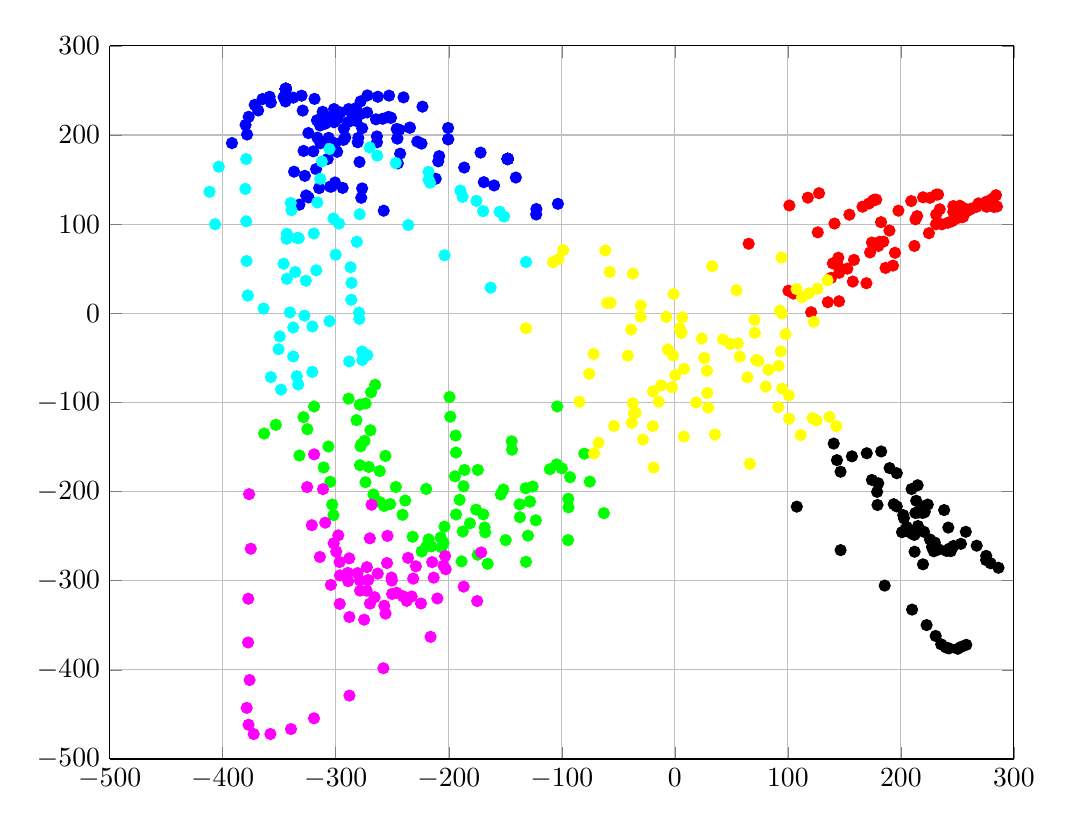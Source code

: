 % This file was created by matlab2tikz.
% Minimal pgfplots version: 1.3
%
%The latest updates can be retrieved from
%  http://www.mathworks.com/matlabcentral/fileexchange/22022-matlab2tikz
%where you can also make suggestions and rate matlab2tikz.
%
\definecolor{mycolor1}{rgb}{1.0,0.0,1.0}%
\definecolor{mycolor2}{rgb}{1.0,1.0,0.0}%
\definecolor{mycolor3}{rgb}{0.0,1.0,1.0}%
%
\begin{tikzpicture}

\begin{axis}[%
width=4.521in,
height=3.566in,
at={(0.758in,0.481in)},
scale only axis,
separate axis lines,
every outer x axis line/.append style={black},
every x tick label/.append style={font=\color{black}},
xmin=-500,
xmax=300,
xmajorgrids,
every outer y axis line/.append style={black},
every y tick label/.append style={font=\color{black}},
ymin=-500,
ymax=300,
ymajorgrids
]
\addplot [color=blue,only marks,mark=*,mark options={solid},forget plot]
  table[row sep=crcr]{%
-300.345	190.46\\
-293.159	194.464\\
-280.59	191.787\\
-378.478	200.453\\
-377.031	220.352\\
-371.704	233.733\\
-364.827	240.259\\
-358.517	242.861\\
-344.438	237.597\\
-329.24	227.334\\
-312.059	214.556\\
-291.641	197.083\\
-391.83	190.861\\
-379.787	211.236\\
-368.652	227.451\\
-357.42	236.415\\
-346.189	242.333\\
-337.561	241.847\\
-330.237	244.041\\
-318.78	240.472\\
-301.512	229.038\\
-281.998	215.806\\
-263.591	198.382\\
-243.048	179.003\\
-336.905	158.803\\
-328.475	182.098\\
-324.232	202.144\\
-316.64	216.464\\
-306.136	217.053\\
-298.328	218.426\\
-288.95	214.549\\
-276.665	207.546\\
-263.55	191.77\\
-245.106	168.125\\
-211.556	150.843\\
-300.655	146.669\\
-298.774	181.113\\
-292.822	207.053\\
-285.052	226.817\\
-278.001	237.679\\
-271.963	244.357\\
-262.773	242.844\\
-252.815	244.098\\
-240.066	242.147\\
-223.266	231.757\\
-200.596	207.83\\
-171.875	180.175\\
-140.649	152.233\\
-103.423	122.734\\
-304.997	142.024\\
-307.12	173.045\\
-306.25	196.765\\
-301.584	214.233\\
-296.859	225.296\\
-288.65	229.006\\
-282.218	230.064\\
-272.262	225.248\\
-258.489	218.148\\
-243.765	205.895\\
-224.118	190.279\\
-208.507	176.258\\
-186.363	163.458\\
-159.895	143.353\\
-122.657	110.777\\
-326.195	132.145\\
-314.723	140.311\\
-303.607	142.117\\
-293.887	140.619\\
-277.43	129.493\\
-257.562	115.011\\
-332.174	121.792\\
-327.334	154.133\\
-319.841	181.597\\
-316.273	196.989\\
-309.318	212.608\\
-304.039	220.654\\
-295.747	225.172\\
-286.069	224.848\\
-278.084	223.386\\
-264.459	217.525\\
-246.089	206.718\\
-227.874	192.568\\
-209.312	170.393\\
-169.014	147.032\\
-122.476	116.885\\
-324.082	129.893\\
-317.42	161.681\\
-313.586	190.648\\
-313.878	210.61\\
-311.605	225.953\\
-344.183	251.681\\
-344.183	251.681\\
-344.183	251.681\\
-344.183	251.681\\
-344.183	251.681\\
-344.183	251.681\\
-344.183	251.681\\
-344.183	251.681\\
-344.183	251.681\\
-344.183	251.681\\
-344.183	251.681\\
-344.183	251.681\\
-344.183	251.681\\
-344.183	251.681\\
-344.183	251.681\\
-344.183	251.681\\
-344.183	251.681\\
-344.183	251.681\\
-344.183	251.681\\
-344.183	251.681\\
-344.183	251.681\\
-344.183	251.681\\
-344.183	251.681\\
-344.183	251.681\\
-344.183	251.681\\
-276.647	140.049\\
-278.952	169.616\\
-280.033	196.698\\
-245.509	196.031\\
-245.509	196.031\\
-253.509	220.019\\
-253.509	220.019\\
-251.239	219.304\\
-251.239	219.304\\
-234.427	208.203\\
-234.427	208.203\\
-200.564	195.122\\
-200.564	195.122\\
-147.882	173.106\\
-147.882	173.106\\
-147.882	173.106\\
-147.882	173.106\\
-147.882	173.106\\
-147.882	173.106\\
-147.882	173.106\\
-147.882	173.106\\
-147.882	173.106\\
-147.882	173.106\\
-147.882	173.106\\
-147.882	173.106\\
-147.882	173.106\\
-147.882	173.106\\
-147.882	173.106\\
-147.882	173.106\\
-147.882	173.106\\
-147.882	173.106\\
-147.882	173.106\\
};
\addplot [color=black,only marks,mark=*,mark options={solid},forget plot]
  table[row sep=crcr]{%
169.812	-157.057\\
196.405	-179.412\\
209.505	-197.196\\
213.565	-210.377\\
218.362	-216.776\\
219.949	-220.884\\
220.206	-222.292\\
221.126	-222.632\\
220.408	-223.57\\
218.846	-223.841\\
215.753	-223.487\\
214.678	-223.363\\
212.827	-224.024\\
156.688	-160.524\\
179.99	-190.734\\
193.696	-214.195\\
202.689	-229.877\\
205.195	-239.755\\
207.613	-245.611\\
210.745	-247.985\\
211.987	-248.561\\
212.357	-247.203\\
211.983	-245.497\\
146.645	-177.804\\
179.336	-215.065\\
201.021	-245.558\\
212.155	-267.508\\
219.559	-281.633\\
143.453	-164.785\\
178.977	-200.35\\
202.115	-226.489\\
220.452	-245.21\\
230.024	-257.263\\
233.505	-264.912\\
240.059	-266.358\\
241.253	-266.36\\
244.204	-266.838\\
243.05	-263.973\\
246.58	-261.059\\
140.578	-146.224\\
174.378	-186.994\\
196.412	-216.755\\
215.151	-238.675\\
225.773	-253.787\\
227.534	-262.257\\
229.163	-267.036\\
182.585	-155.066\\
214.825	-192.946\\
238.279	-220.797\\
257.444	-245.157\\
267.099	-260.738\\
275.503	-272.168\\
279.433	-280.469\\
107.925	-216.955\\
146.689	-265.704\\
185.685	-305.5\\
209.913	-332.433\\
222.772	-349.793\\
230.78	-361.99\\
235.647	-371.404\\
239.863	-374.883\\
242.503	-375.961\\
250.237	-376.395\\
253.397	-374.216\\
257.873	-371.964\\
190.038	-173.712\\
223.812	-214.651\\
241.988	-240.429\\
253.14	-258.641\\
275.389	-276.873\\
286.371	-285.512\\
};
\addplot [color=red,only marks,mark=*,mark options={solid},forget plot]
  table[row sep=crcr]{%
152.652	50.054\\
145.44	45.397\\
184.521	80.321\\
181.269	80.148\\
180.121	75.493\\
172.764	68.209\\
158.522	59.838\\
138.319	39.729\\
178.185	127.415\\
176.674	127.41\\
175.351	126.234\\
171.76	123.047\\
166.066	119.491\\
154.461	110.562\\
141.297	100.588\\
126.468	90.731\\
232.945	133.206\\
231.324	133.04\\
225.738	129.508\\
219.661	130.053\\
209.166	125.829\\
197.846	115.04\\
182.42	102.175\\
144.691	62.268\\
254.962	108.368\\
254.094	107.629\\
255.153	108.504\\
253.51	108.367\\
249.987	106.709\\
245.336	103.273\\
241.688	101.53\\
236.216	99.744\\
224.826	89.817\\
211.978	75.517\\
186.431	50.829\\
135.373	12.4\\
284.209	132.399\\
281.745	128.931\\
280.082	127.39\\
275.76	125.195\\
268.694	123.216\\
258.292	114.424\\
248.826	108.545\\
231.076	99.866\\
194.792	67.807\\
157.447	35.51\\
120.625	1.085\\
193.034	53.442\\
169.512	33.665\\
145.319	13.421\\
284.989	119.735\\
282.404	119.205\\
275.745	119.473\\
266.943	119.418\\
262.065	117.188\\
261.001	116.344\\
253.969	115.785\\
246.345	113.76\\
231.208	110.723\\
212.908	105.358\\
174.385	79.308\\
139.829	55.97\\
100.498	25.252\\
255.531	118.0\\
252.098	120.628\\
246.388	120.173\\
234.422	116.653\\
214.396	108.978\\
189.873	92.773\\
144.745	52.267\\
104.968	22.009\\
127.59	134.667\\
117.69	129.674\\
101.35	120.909\\
65.339	77.949\\
};
\addplot [color=green,only marks,mark=*,mark options={solid},forget plot]
  table[row sep=crcr]{%
-128.238	-211.3\\
-128.238	-211.3\\
-270.779	-172.48\\
-274.482	-143.113\\
-273.603	-101.213\\
-125.762	-194.399\\
-137.098	-228.83\\
-168.265	-240.299\\
-353.035	-125.204\\
-144.043	-153.139\\
-151.732	-197.849\\
-169.464	-225.655\\
-187.634	-244.859\\
-204.63	-257.579\\
-215.359	-261.518\\
-219.722	-261.248\\
-217.829	-253.631\\
-203.82	-239.389\\
-193.549	-225.765\\
-190.397	-209.309\\
-186.932	-194.018\\
-186.095	-175.846\\
-193.585	-156.256\\
-193.945	-137.234\\
-198.643	-116.022\\
-199.341	-93.963\\
-99.912	-174.018\\
-137.397	-214.322\\
-167.809	-245.71\\
-332.169	-159.553\\
-328.551	-116.554\\
-92.646	-183.927\\
-94.079	-217.75\\
-129.914	-249.483\\
-165.615	-281.06\\
-257.294	-216.156\\
-261.076	-177.004\\
-278.038	-149.311\\
-278.816	-102.605\\
-75.235	-188.865\\
-94.275	-208.068\\
-123.001	-232.311\\
-149.661	-254.5\\
-174.438	-270.895\\
-188.689	-278.346\\
-223.946	-267.262\\
-231.938	-250.762\\
-240.896	-226.1\\
-246.803	-194.911\\
-256.06	-160.004\\
-269.348	-131.256\\
-268.778	-88.696\\
-62.788	-224.227\\
-94.445	-254.491\\
-131.715	-278.867\\
-363.359	-134.962\\
-80.15	-157.5\\
-110.558	-174.914\\
-153.997	-203.311\\
-181.292	-235.646\\
-206.358	-262.677\\
-303.167	-214.582\\
-310.721	-172.979\\
-325.095	-130.037\\
-104.522	-169.519\\
-131.994	-196.324\\
-175.785	-220.314\\
-207.151	-251.555\\
-302.07	-226.463\\
-304.889	-189.028\\
-306.462	-149.5\\
-319.186	-104.611\\
-104.019	-104.566\\
-144.33	-143.642\\
-174.295	-175.81\\
-194.561	-182.958\\
-219.976	-197.126\\
-238.517	-210.108\\
-251.877	-214.045\\
-260.921	-211.826\\
-266.67	-203.276\\
-273.693	-189.559\\
-278.589	-170.39\\
-277.374	-146.981\\
-281.652	-119.944\\
-288.641	-95.805\\
-265.135	-80.29\\
};
\addplot [color=mycolor1,only marks,mark=*,mark options={solid},forget plot]
  table[row sep=crcr]{%
-171.329	-268.308\\
-213.352	-296.581\\
-240.74	-317.388\\
-257.049	-328.077\\
-269.709	-325.717\\
-272.632	-311.224\\
-272.458	-284.803\\
-269.841	-252.52\\
-268.304	-214.795\\
-203.251	-272.359\\
-231.462	-297.688\\
-250.189	-314.856\\
-265.612	-318.513\\
-278.492	-311.166\\
-289.347	-291.296\\
-299.583	-267.388\\
-309.331	-234.927\\
-311.312	-197.303\\
-319.142	-158.285\\
-202.713	-287.18\\
-232.862	-317.722\\
-255.953	-336.947\\
-274.881	-343.776\\
-287.948	-340.779\\
-296.435	-326.056\\
-304.3	-304.723\\
-314.02	-273.402\\
-321.206	-237.751\\
-325.34	-194.992\\
-186.821	-306.674\\
-210.108	-319.977\\
-224.618	-325.554\\
-237.187	-322.648\\
-246.237	-313.571\\
-250.326	-299.9\\
-254.65	-280.219\\
-254.271	-249.744\\
-204.629	-283.108\\
-214.704	-279.207\\
-174.87	-322.884\\
-216.107	-363.005\\
-257.841	-398.222\\
-287.92	-428.889\\
-319.248	-454.367\\
-339.634	-466.451\\
-357.821	-471.965\\
-372.607	-472.028\\
-377.157	-461.626\\
-378.807	-442.69\\
-376.247	-411.421\\
-377.547	-369.333\\
-377.387	-320.257\\
-375.182	-264.126\\
-376.679	-202.952\\
-229.064	-283.885\\
-250.661	-296.492\\
-271.256	-299.18\\
-280.684	-291.548\\
-288.077	-274.945\\
-297.761	-249.162\\
-236.056	-274.407\\
-262.836	-292.043\\
-278.598	-299.695\\
-288.996	-300.515\\
-296.25	-294.037\\
-296.592	-279.073\\
-301.856	-258.039\\
};
\addplot [color=mycolor2,only marks,mark=*,mark options={solid},forget plot]
  table[row sep=crcr]{%
135.14	37.057\\
126.28	27.554\\
112.626	17.924\\
94.903	-0.287\\
70.798	-21.975\\
28.417	-64.533\\
-14.268	-99.168\\
-38.026	-123.043\\
-71.565	-157.205\\
-98.792	70.845\\
-30.093	8.752\\
23.865	-28.33\\
82.768	-63.381\\
100.946	-92.123\\
142.933	-126.734\\
118.577	22.378\\
93.021	2.937\\
55.799	-33.766\\
-2.475	-82.943\\
-34.621	-111.65\\
-67.428	-145.21\\
-107.744	57.234\\
-56.943	11.664\\
-1.554	-47.418\\
80.524	-82.223\\
121.951	-117.743\\
94.481	62.598\\
54.541	25.757\\
4.435	-16.96\\
-41.614	-47.57\\
-84.443	-99.246\\
-102.896	60.803\\
-30.215	-3.64\\
26.125	-50.144\\
26.125	-50.144\\
111.339	-136.588\\
107.68	27.132\\
70.467	-7.351\\
8.1	-62.294\\
-37.135	-100.917\\
-59.88	11.336\\
-6.156	-40.743\\
-6.156	-40.743\\
101.059	-118.277\\
97.902	-23.509\\
28.704	-89.458\\
-19.461	-126.678\\
-61.479	70.419\\
6.576	-4.578\\
73.986	-53.486\\
91.557	-105.337\\
71.928	-52.625\\
18.958	-100.157\\
-28.18	-141.622\\
-57.648	46.308\\
-7.559	-4.075\\
57.457	-48.611\\
94.96	-84.54\\
125.302	-120.228\\
122.937	-9.417\\
93.777	-42.839\\
64.225	-71.893\\
29.571	-105.832\\
7.87	-138.379\\
-18.784	-173.095\\
-131.579	-16.845\\
-71.911	-45.614\\
-19.319	-87.616\\
35.538	-136.068\\
66.436	-168.885\\
42.563	-29.412\\
0.385	-69.366\\
-36.256	-112.495\\
-37.048	44.471\\
5.934	-22.106\\
91.883	-58.998\\
136.831	-116.303\\
49.22	-34.369\\
-12.002	-80.919\\
-53.813	-126.412\\
33.089	52.745\\
-1.09	21.457\\
-38.673	-18.368\\
-75.694	-67.874\\
};
\addplot [color=mycolor3,only marks,mark=*,mark options={solid},forget plot]
  table[row sep=crcr]{%
-288.137	-54.083\\
-305.55	-8.843\\
-317.286	48.137\\
-319.447	89.556\\
-316.318	124.19\\
-313.713	150.746\\
-312.285	170.238\\
-305.574	184.285\\
-269.951	185.95\\
-246.87	168.584\\
-217.843	149.761\\
-187.818	130.547\\
-151.11	108.43\\
-348.427	-85.656\\
-350.631	-40.34\\
-363.912	5.274\\
-378.861	58.592\\
-379.192	103.124\\
-379.982	139.475\\
-379.268	172.939\\
-263.309	176.788\\
-216.485	146.391\\
-169.569	114.569\\
-377.81	19.905\\
-377.81	19.905\\
-406.801	99.859\\
-411.707	136.242\\
-403.505	164.364\\
-217.885	158.569\\
-189.744	137.627\\
-155.02	113.773\\
-334.471	-70.651\\
-337.659	-15.975\\
-343.181	38.65\\
-343.542	83.488\\
-339.807	123.74\\
-175.52	126.11\\
-131.652	57.493\\
-276.524	-52.442\\
-279.397	0.569\\
-286.907	51.598\\
-297.163	100.597\\
-276.693	-42.959\\
-286.283	15.124\\
-300.094	65.649\\
-302.031	106.28\\
-357.389	-71.668\\
-337.671	-48.4\\
-340.601	0.925\\
-346.14	55.551\\
-343.309	89.068\\
-339.163	115.588\\
-235.823	98.903\\
-203.702	65.064\\
-162.946	28.693\\
-333.196	-80.009\\
-349.518	-25.993\\
-327.699	-2.691\\
-335.84	46.221\\
-334.095	84.342\\
-320.725	-65.796\\
-320.668	-14.86\\
-326.435	36.44\\
-332.737	84.305\\
-272.088	-47.012\\
-279.139	-6.328\\
-285.999	34.07\\
-281.363	80.13\\
-278.854	111.097\\
};
\end{axis}
\end{tikzpicture}%